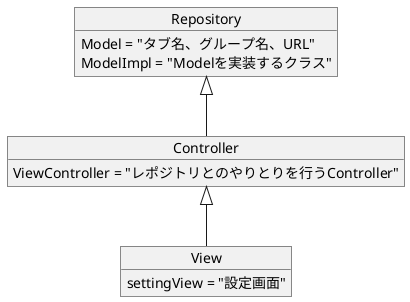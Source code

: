 @startuml
object View
object Controller
object Repository

View : settingView = "設定画面"
Controller : ViewController = "レポジトリとのやりとりを行うController"
Repository : Model = "タブ名、グループ名、URL"
Repository : ModelImpl = "Modelを実装するクラス"

Repository <|-- Controller
Controller <|-- View
@enduml
